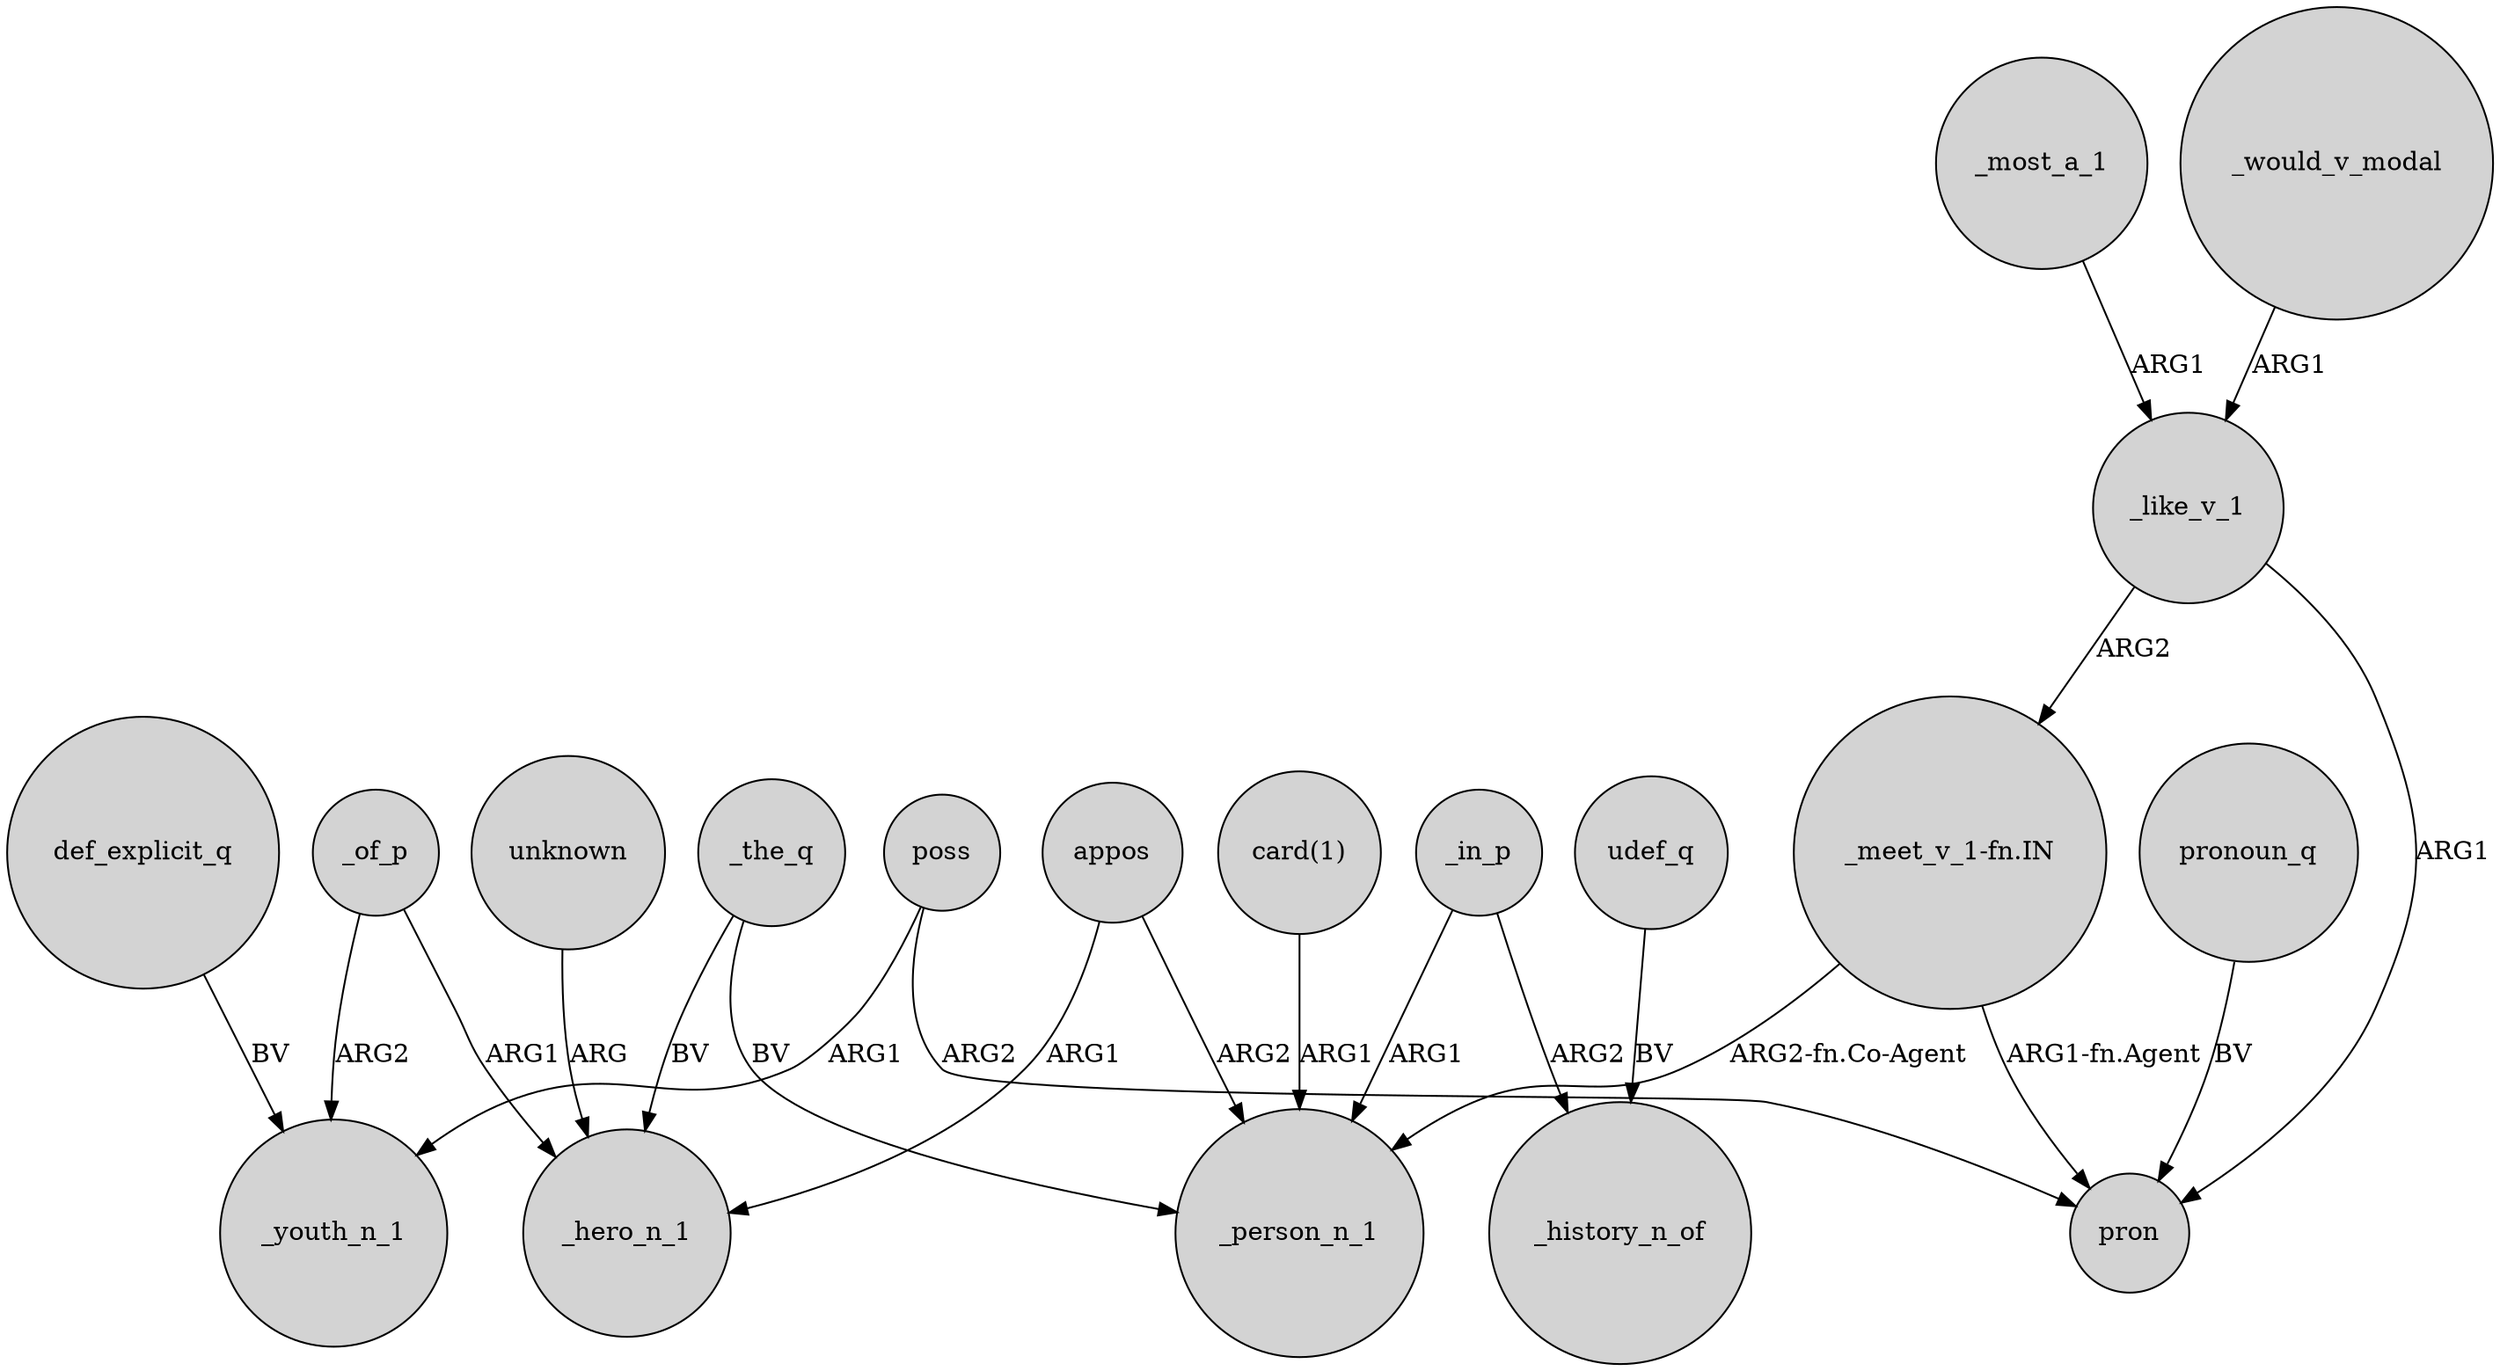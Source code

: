 digraph {
	node [shape=circle style=filled]
	poss -> pron [label=ARG2]
	_like_v_1 -> pron [label=ARG1]
	udef_q -> _history_n_of [label=BV]
	_of_p -> _youth_n_1 [label=ARG2]
	"_meet_v_1-fn.IN" -> _person_n_1 [label="ARG2-fn.Co-Agent"]
	"card(1)" -> _person_n_1 [label=ARG1]
	unknown -> _hero_n_1 [label=ARG]
	_the_q -> _hero_n_1 [label=BV]
	_like_v_1 -> "_meet_v_1-fn.IN" [label=ARG2]
	_most_a_1 -> _like_v_1 [label=ARG1]
	_would_v_modal -> _like_v_1 [label=ARG1]
	_of_p -> _hero_n_1 [label=ARG1]
	poss -> _youth_n_1 [label=ARG1]
	pronoun_q -> pron [label=BV]
	appos -> _person_n_1 [label=ARG2]
	appos -> _hero_n_1 [label=ARG1]
	def_explicit_q -> _youth_n_1 [label=BV]
	_in_p -> _history_n_of [label=ARG2]
	_in_p -> _person_n_1 [label=ARG1]
	"_meet_v_1-fn.IN" -> pron [label="ARG1-fn.Agent"]
	_the_q -> _person_n_1 [label=BV]
}
